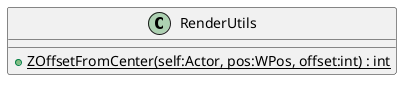 @startuml
class RenderUtils {
    + {static} ZOffsetFromCenter(self:Actor, pos:WPos, offset:int) : int
}
@enduml
